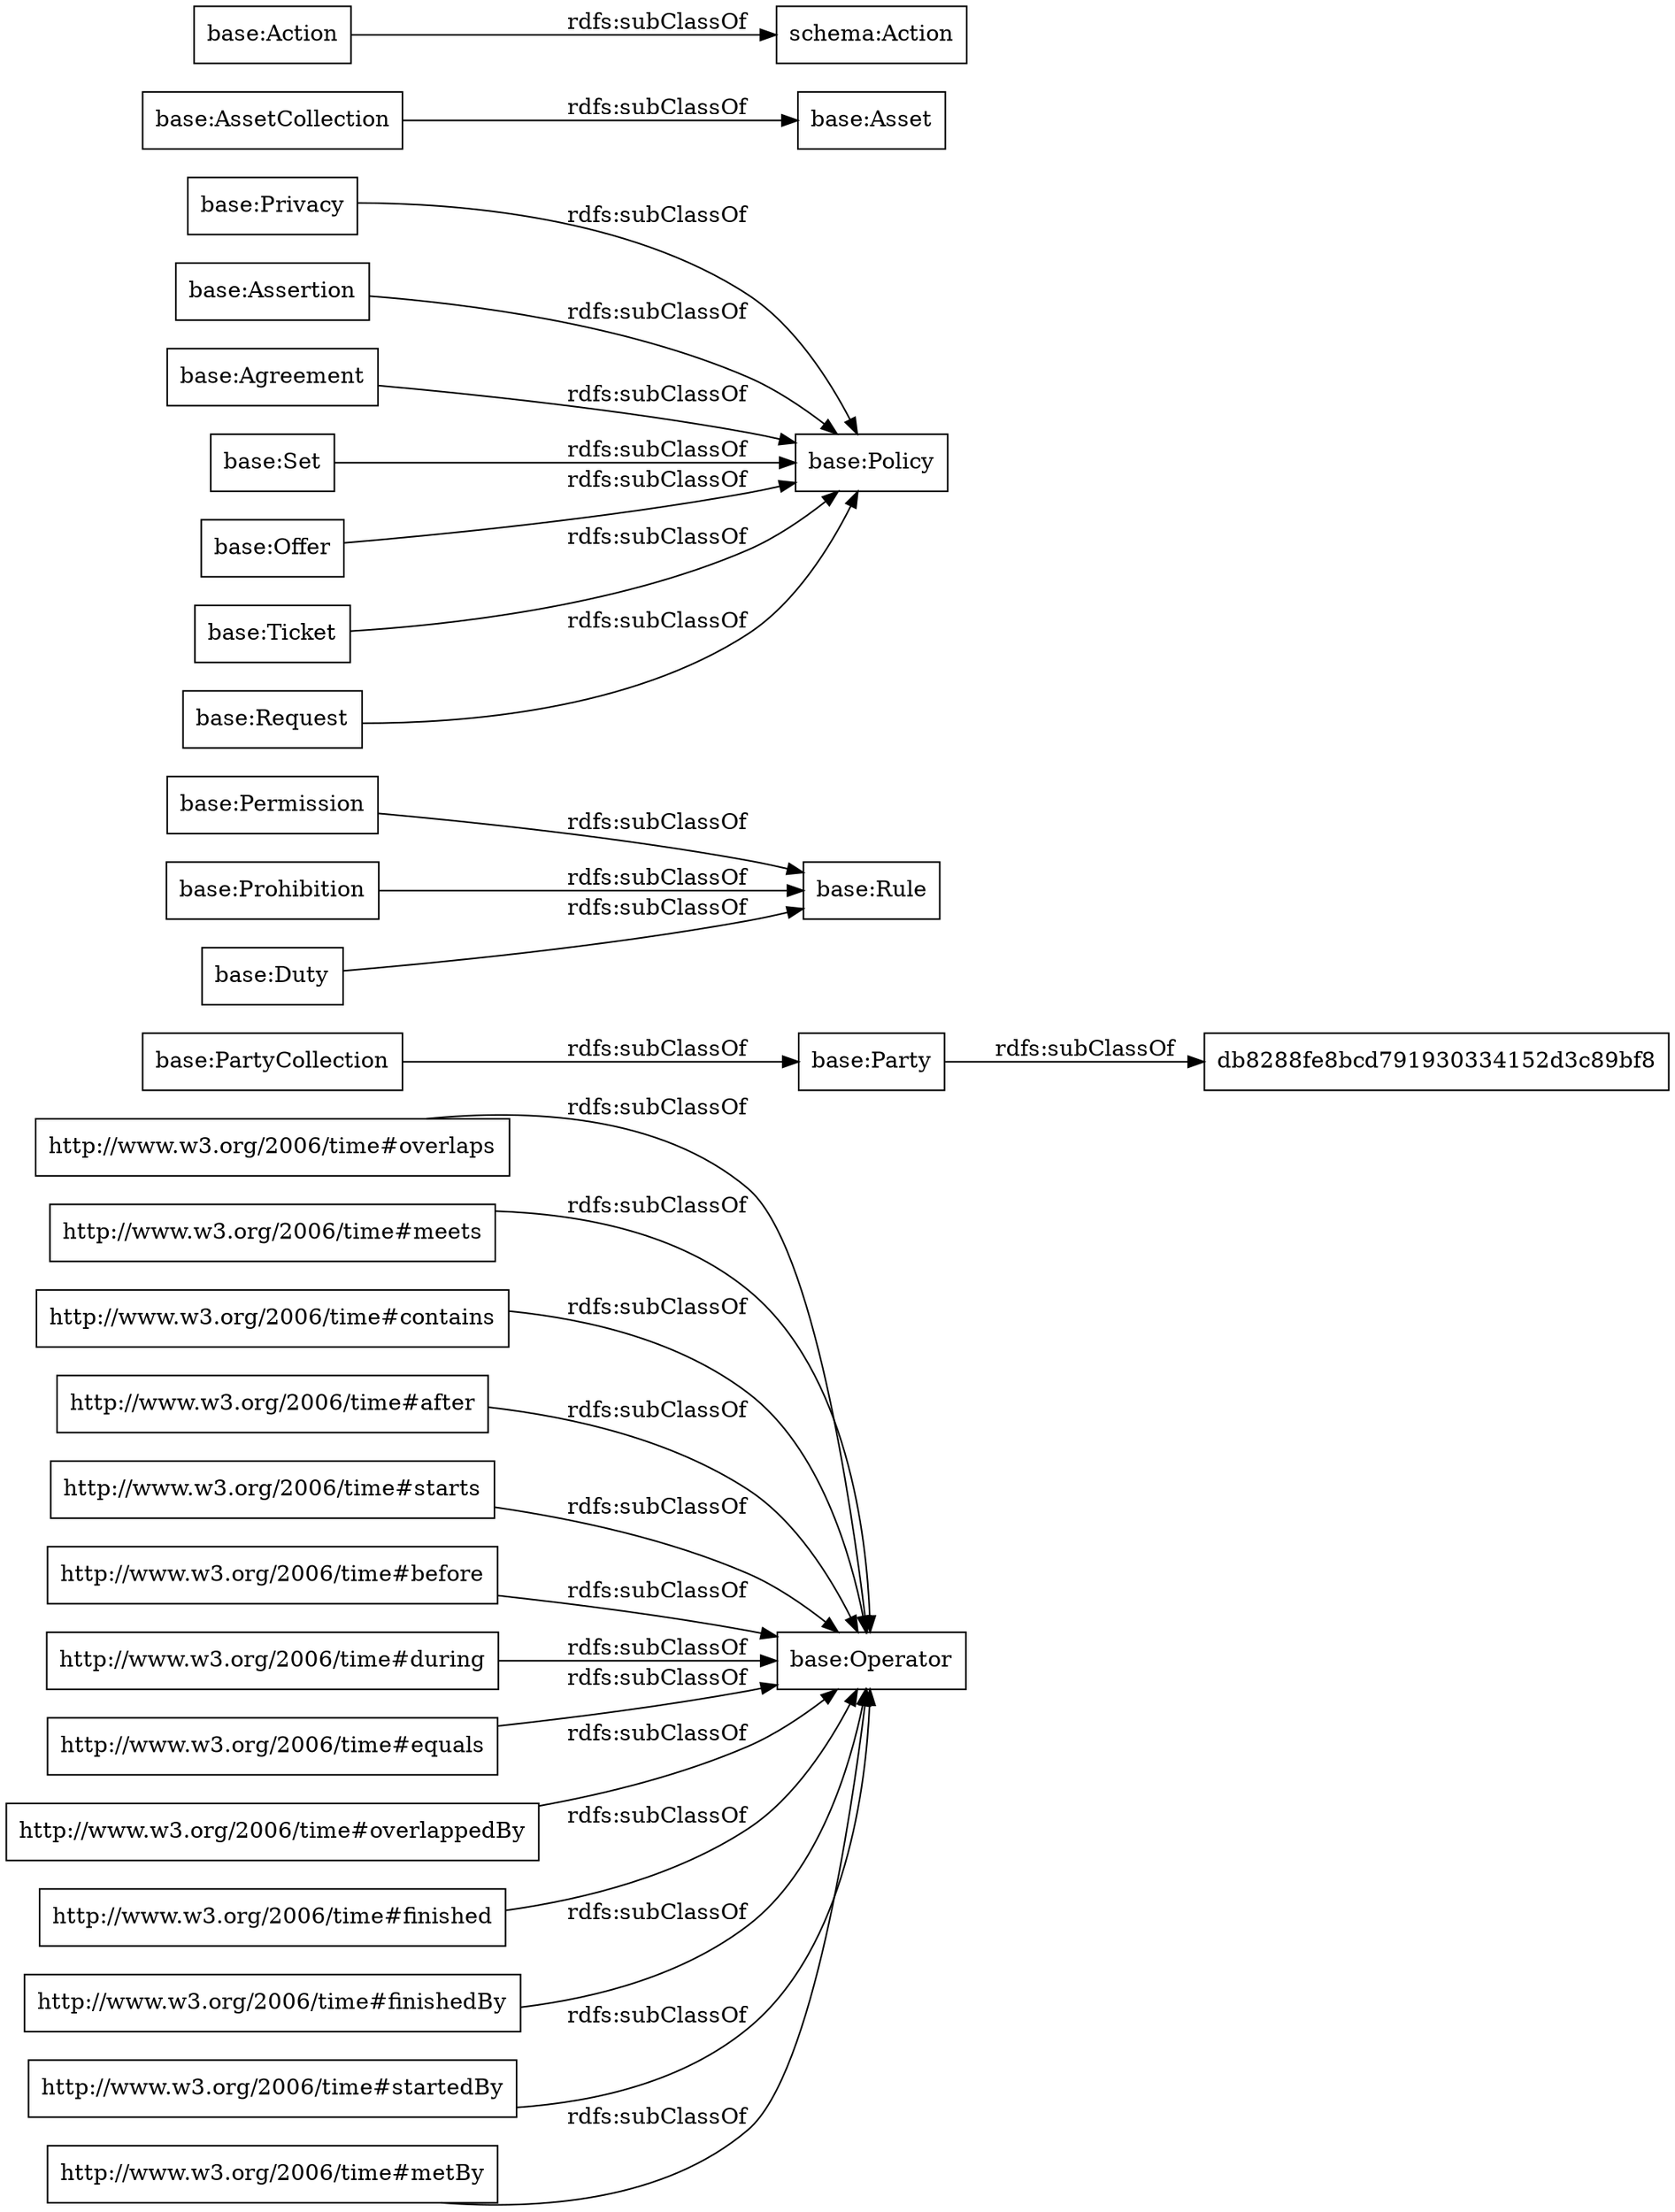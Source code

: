 digraph ar2dtool_diagram { 
rankdir=LR;
size="1000"
node [shape = rectangle, color="black"]; "http://www.w3.org/2006/time#overlaps" "http://www.w3.org/2006/time#meets" "base:PartyCollection" "base:Permission" "base:Privacy" "http://www.w3.org/2006/time#contains" "base:Prohibition" "base:Asset" "base:Rule" "http://www.w3.org/2006/time#after" "base:AssetCollection" "base:Assertion" "http://www.w3.org/2006/time#starts" "base:Agreement" "http://www.w3.org/2006/time#before" "http://www.w3.org/2006/time#during" "schema:Action" "http://www.w3.org/2006/time#equals" "base:Duty" "http://www.w3.org/2006/time#overlappedBy" "http://www.w3.org/2006/time#finished" "base:Set" "base:Action" "base:Policy" "base:Party" "http://www.w3.org/2006/time#finishedBy" "base:Offer" "base:Operator" "http://www.w3.org/2006/time#startedBy" "http://www.w3.org/2006/time#metBy" "base:Ticket" "db8288fe8bcd791930334152d3c89bf8" "base:Request" ; /*classes style*/
	"base:Assertion" -> "base:Policy" [ label = "rdfs:subClassOf" ];
	"base:Ticket" -> "base:Policy" [ label = "rdfs:subClassOf" ];
	"http://www.w3.org/2006/time#metBy" -> "base:Operator" [ label = "rdfs:subClassOf" ];
	"http://www.w3.org/2006/time#meets" -> "base:Operator" [ label = "rdfs:subClassOf" ];
	"http://www.w3.org/2006/time#overlaps" -> "base:Operator" [ label = "rdfs:subClassOf" ];
	"base:Set" -> "base:Policy" [ label = "rdfs:subClassOf" ];
	"base:Action" -> "schema:Action" [ label = "rdfs:subClassOf" ];
	"base:Permission" -> "base:Rule" [ label = "rdfs:subClassOf" ];
	"http://www.w3.org/2006/time#after" -> "base:Operator" [ label = "rdfs:subClassOf" ];
	"http://www.w3.org/2006/time#finished" -> "base:Operator" [ label = "rdfs:subClassOf" ];
	"base:Request" -> "base:Policy" [ label = "rdfs:subClassOf" ];
	"http://www.w3.org/2006/time#contains" -> "base:Operator" [ label = "rdfs:subClassOf" ];
	"base:PartyCollection" -> "base:Party" [ label = "rdfs:subClassOf" ];
	"http://www.w3.org/2006/time#finishedBy" -> "base:Operator" [ label = "rdfs:subClassOf" ];
	"base:Party" -> "db8288fe8bcd791930334152d3c89bf8" [ label = "rdfs:subClassOf" ];
	"base:Prohibition" -> "base:Rule" [ label = "rdfs:subClassOf" ];
	"base:AssetCollection" -> "base:Asset" [ label = "rdfs:subClassOf" ];
	"http://www.w3.org/2006/time#overlappedBy" -> "base:Operator" [ label = "rdfs:subClassOf" ];
	"base:Agreement" -> "base:Policy" [ label = "rdfs:subClassOf" ];
	"base:Duty" -> "base:Rule" [ label = "rdfs:subClassOf" ];
	"http://www.w3.org/2006/time#equals" -> "base:Operator" [ label = "rdfs:subClassOf" ];
	"http://www.w3.org/2006/time#startedBy" -> "base:Operator" [ label = "rdfs:subClassOf" ];
	"http://www.w3.org/2006/time#during" -> "base:Operator" [ label = "rdfs:subClassOf" ];
	"base:Offer" -> "base:Policy" [ label = "rdfs:subClassOf" ];
	"base:Privacy" -> "base:Policy" [ label = "rdfs:subClassOf" ];
	"http://www.w3.org/2006/time#before" -> "base:Operator" [ label = "rdfs:subClassOf" ];
	"http://www.w3.org/2006/time#starts" -> "base:Operator" [ label = "rdfs:subClassOf" ];

}
